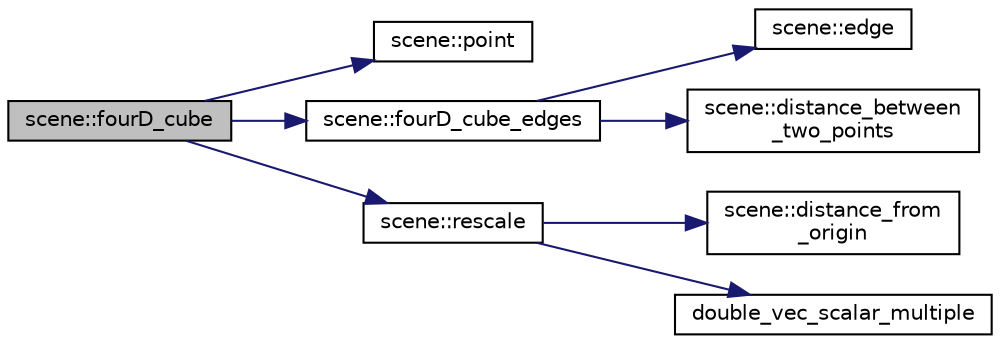 digraph "scene::fourD_cube"
{
  edge [fontname="Helvetica",fontsize="10",labelfontname="Helvetica",labelfontsize="10"];
  node [fontname="Helvetica",fontsize="10",shape=record];
  rankdir="LR";
  Node181 [label="scene::fourD_cube",height=0.2,width=0.4,color="black", fillcolor="grey75", style="filled", fontcolor="black"];
  Node181 -> Node182 [color="midnightblue",fontsize="10",style="solid",fontname="Helvetica"];
  Node182 [label="scene::point",height=0.2,width=0.4,color="black", fillcolor="white", style="filled",URL="$df/db1/classscene.html#a786b60f97ad35f58f5e4ae1456d12e3b"];
  Node181 -> Node183 [color="midnightblue",fontsize="10",style="solid",fontname="Helvetica"];
  Node183 [label="scene::fourD_cube_edges",height=0.2,width=0.4,color="black", fillcolor="white", style="filled",URL="$df/db1/classscene.html#aa761f9085bfeefa291fc4e35b960875b"];
  Node183 -> Node184 [color="midnightblue",fontsize="10",style="solid",fontname="Helvetica"];
  Node184 [label="scene::edge",height=0.2,width=0.4,color="black", fillcolor="white", style="filled",URL="$df/db1/classscene.html#a677ae83722aa5d740021e8cac56bab48"];
  Node183 -> Node185 [color="midnightblue",fontsize="10",style="solid",fontname="Helvetica"];
  Node185 [label="scene::distance_between\l_two_points",height=0.2,width=0.4,color="black", fillcolor="white", style="filled",URL="$df/db1/classscene.html#aaf5177df302c163136d51febef20e950"];
  Node181 -> Node186 [color="midnightblue",fontsize="10",style="solid",fontname="Helvetica"];
  Node186 [label="scene::rescale",height=0.2,width=0.4,color="black", fillcolor="white", style="filled",URL="$df/db1/classscene.html#a901df7b449fb5ff7e8537591ce2d0934"];
  Node186 -> Node187 [color="midnightblue",fontsize="10",style="solid",fontname="Helvetica"];
  Node187 [label="scene::distance_from\l_origin",height=0.2,width=0.4,color="black", fillcolor="white", style="filled",URL="$df/db1/classscene.html#a48aceb808cb95c97b7515ff9dabfcd3a"];
  Node186 -> Node188 [color="midnightblue",fontsize="10",style="solid",fontname="Helvetica"];
  Node188 [label="double_vec_scalar_multiple",height=0.2,width=0.4,color="black", fillcolor="white", style="filled",URL="$d5/d87/globals_8h.html#aa29261af29e79594ff79aecd6dd9643a"];
}
